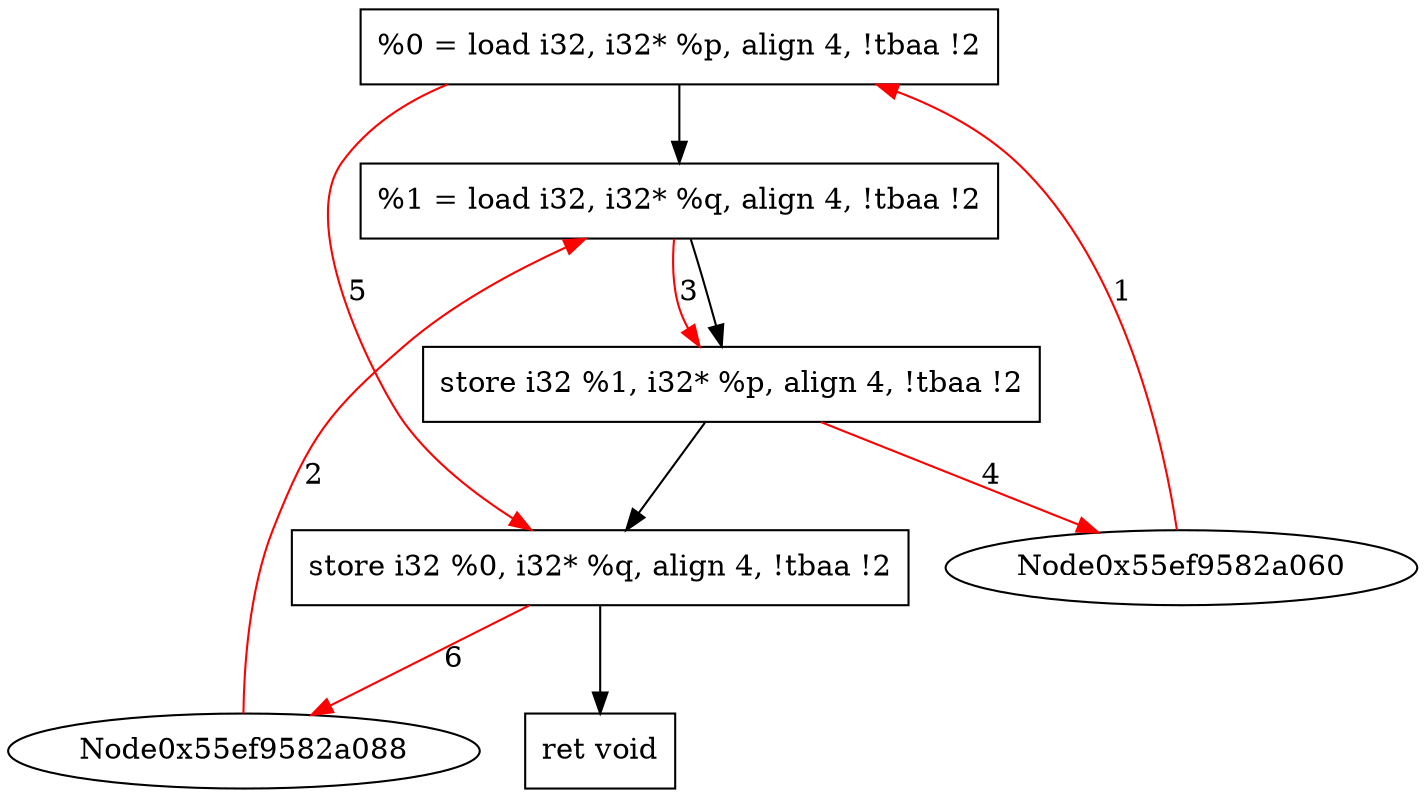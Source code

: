 digraph "CDFG for'func' function" {
	Node0x55ef9582a248[shape=record, label="  %0 = load i32, i32* %p, align 4, !tbaa !2"]
	Node0x55ef9582b158[shape=record, label="  %1 = load i32, i32* %q, align 4, !tbaa !2"]
	Node0x55ef9582b800[shape=record, label="  store i32 %1, i32* %p, align 4, !tbaa !2"]
	Node0x55ef9582b880[shape=record, label="  store i32 %0, i32* %q, align 4, !tbaa !2"]
	Node0x55ef9582b8d0[shape=record, label="  ret void"]
	Node0x55ef9582a248 -> Node0x55ef9582b158
	Node0x55ef9582b158 -> Node0x55ef9582b800
	Node0x55ef9582b800 -> Node0x55ef9582b880
	Node0x55ef9582b880 -> Node0x55ef9582b8d0
edge [color=red]
	Node0x55ef9582a060 -> Node0x55ef9582a248[label="1"]
	Node0x55ef9582a088 -> Node0x55ef9582b158[label="2"]
	Node0x55ef9582b158 -> Node0x55ef9582b800[label="3"]
	Node0x55ef9582b800 -> Node0x55ef9582a060[label="4"]
	Node0x55ef9582a248 -> Node0x55ef9582b880[label="5"]
	Node0x55ef9582b880 -> Node0x55ef9582a088[label="6"]
}
